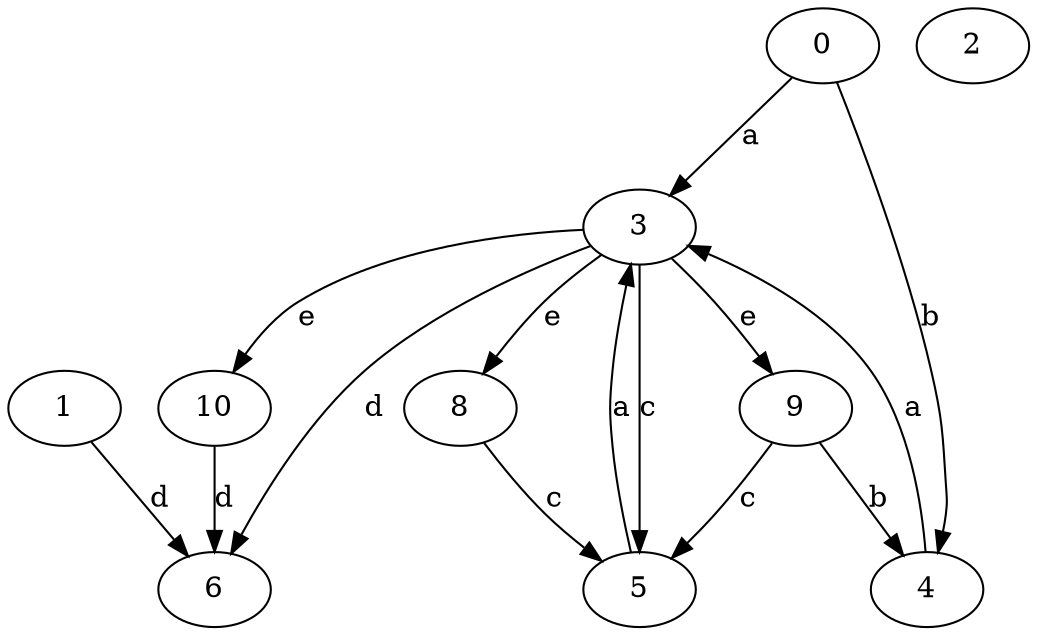 strict digraph  {
1;
2;
3;
4;
5;
6;
8;
9;
0;
10;
1 -> 6  [label=d];
3 -> 5  [label=c];
3 -> 6  [label=d];
3 -> 8  [label=e];
3 -> 9  [label=e];
3 -> 10  [label=e];
4 -> 3  [label=a];
5 -> 3  [label=a];
8 -> 5  [label=c];
9 -> 4  [label=b];
9 -> 5  [label=c];
0 -> 3  [label=a];
0 -> 4  [label=b];
10 -> 6  [label=d];
}
